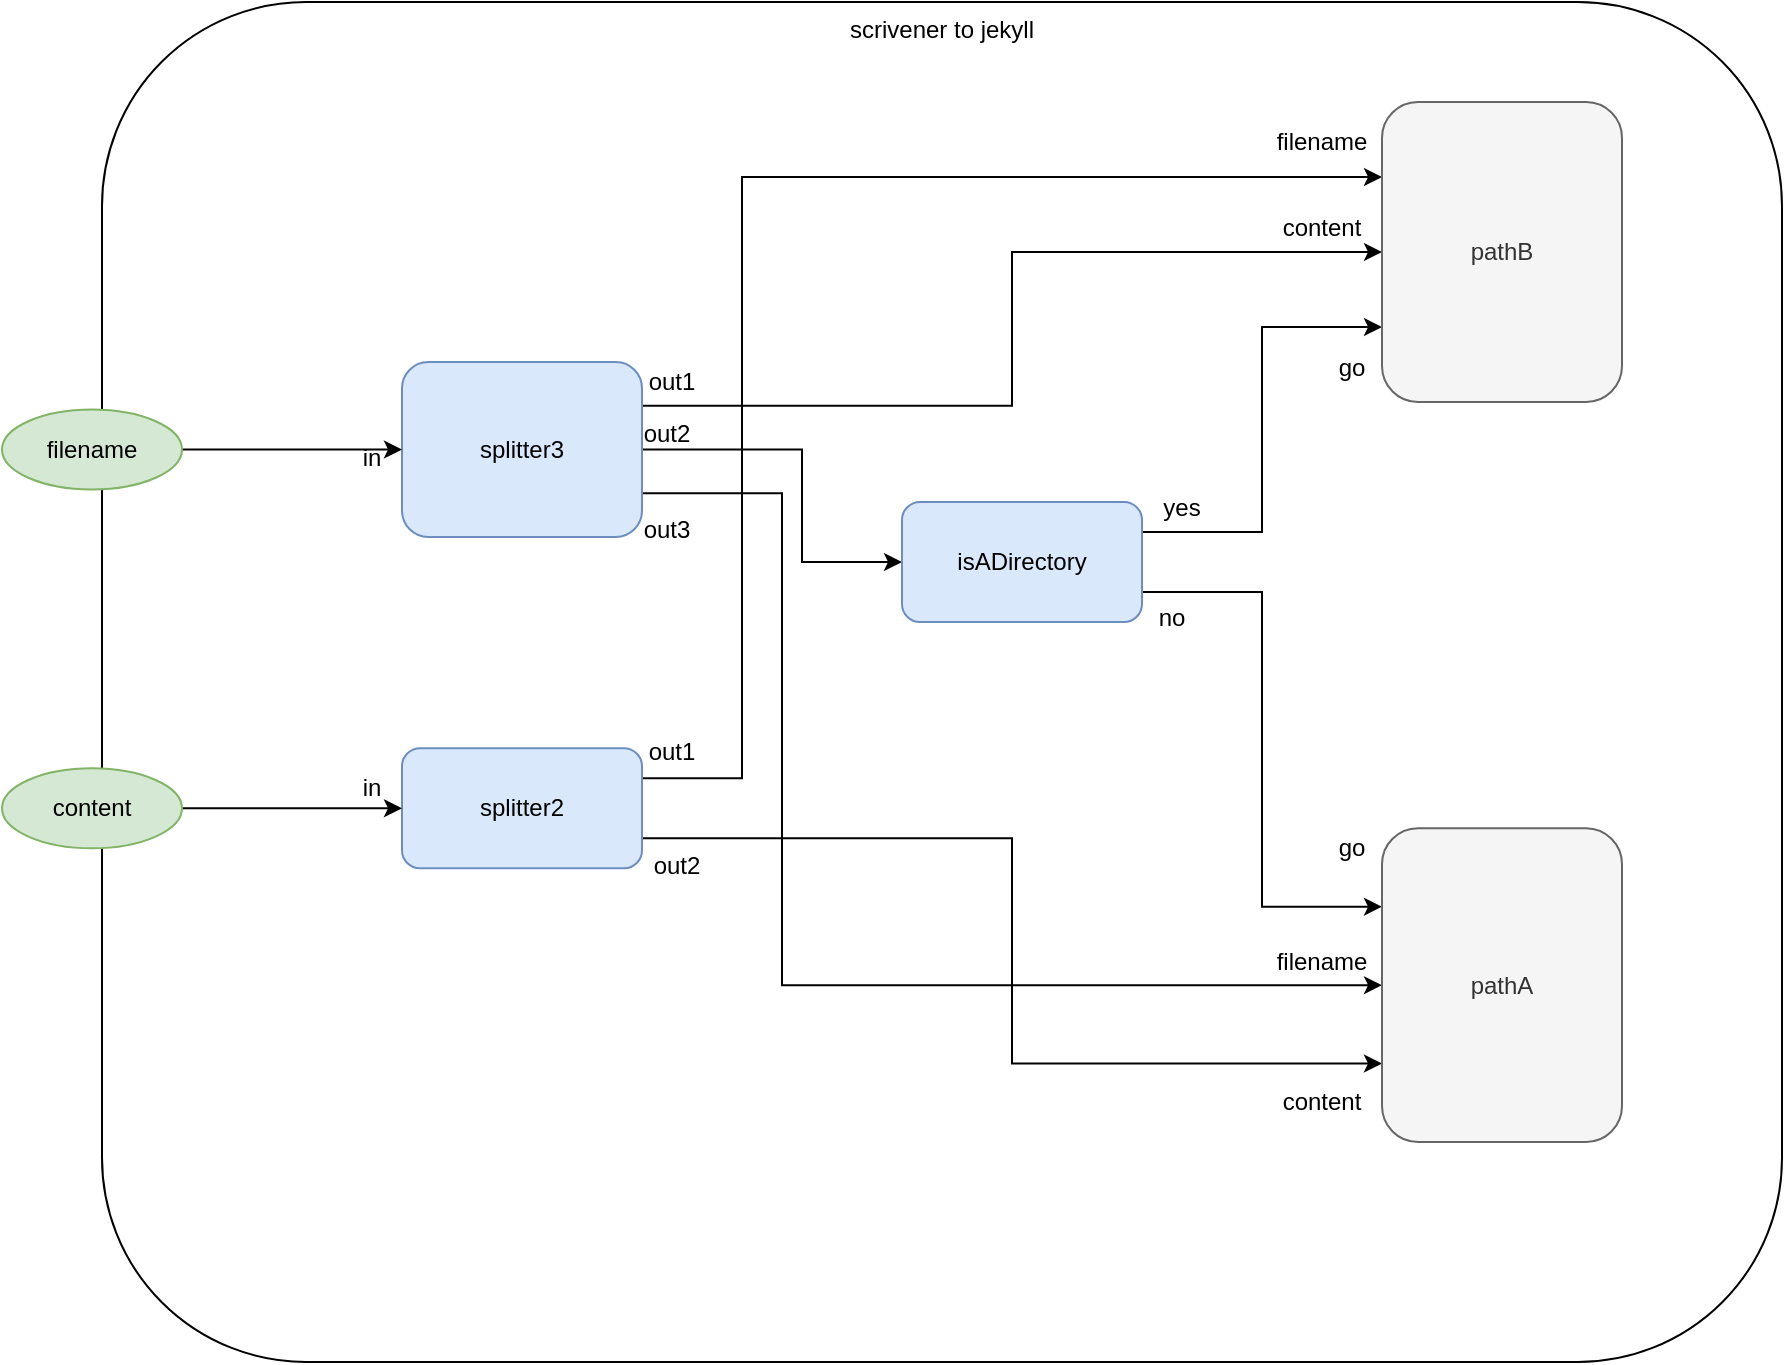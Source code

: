 <mxfile version="12.4.2" type="device" pages="5"><diagram id="xJLcp3aQCuHqQoyqZuXZ" name="Scrivener to Jekyll"><mxGraphModel dx="1106" dy="-95" grid="1" gridSize="10" guides="1" tooltips="1" connect="1" arrows="1" fold="1" page="1" pageScale="1" pageWidth="1100" pageHeight="850" math="0" shadow="0"><root><mxCell id="0"/><mxCell id="1" parent="0"/><mxCell id="zHMIT2rHChkfZvV505De-282" value="scrivener to jekyll" style="rounded=1;whiteSpace=wrap;html=1;verticalAlign=top;" parent="1" vertex="1"><mxGeometry x="80" y="870" width="840" height="680" as="geometry"/></mxCell><mxCell id="zHMIT2rHChkfZvV505De-92" style="edgeStyle=orthogonalEdgeStyle;rounded=0;orthogonalLoop=1;jettySize=auto;html=1;exitX=1;exitY=0.25;exitDx=0;exitDy=0;entryX=0;entryY=0.25;entryDx=0;entryDy=0;" parent="1" source="zHMIT2rHChkfZvV505De-53" target="zHMIT2rHChkfZvV505De-57" edge="1"><mxGeometry relative="1" as="geometry"><Array as="points"><mxPoint x="400" y="1258"/><mxPoint x="400" y="958"/></Array></mxGeometry></mxCell><mxCell id="zHMIT2rHChkfZvV505De-93" style="edgeStyle=orthogonalEdgeStyle;rounded=0;orthogonalLoop=1;jettySize=auto;html=1;exitX=1;exitY=0.75;exitDx=0;exitDy=0;entryX=0;entryY=0.75;entryDx=0;entryDy=0;" parent="1" source="zHMIT2rHChkfZvV505De-53" target="zHMIT2rHChkfZvV505De-70" edge="1"><mxGeometry relative="1" as="geometry"/></mxCell><mxCell id="zHMIT2rHChkfZvV505De-53" value="splitter2" style="rounded=1;whiteSpace=wrap;html=1;fillColor=#dae8fc;strokeColor=#6c8ebf;" parent="1" vertex="1"><mxGeometry x="230" y="1243.14" width="120" height="60" as="geometry"/></mxCell><mxCell id="zHMIT2rHChkfZvV505De-76" style="edgeStyle=orthogonalEdgeStyle;rounded=0;orthogonalLoop=1;jettySize=auto;html=1;exitX=1;exitY=0.25;exitDx=0;exitDy=0;entryX=0;entryY=0.5;entryDx=0;entryDy=0;" parent="1" source="zHMIT2rHChkfZvV505De-54" target="zHMIT2rHChkfZvV505De-57" edge="1"><mxGeometry relative="1" as="geometry"/></mxCell><mxCell id="zHMIT2rHChkfZvV505De-87" style="edgeStyle=orthogonalEdgeStyle;rounded=0;orthogonalLoop=1;jettySize=auto;html=1;exitX=1;exitY=0.5;exitDx=0;exitDy=0;entryX=0;entryY=0.5;entryDx=0;entryDy=0;" parent="1" source="zHMIT2rHChkfZvV505De-54" target="zHMIT2rHChkfZvV505De-55" edge="1"><mxGeometry relative="1" as="geometry"><Array as="points"><mxPoint x="430" y="1094"/><mxPoint x="430" y="1150"/></Array></mxGeometry></mxCell><mxCell id="zHMIT2rHChkfZvV505De-94" style="edgeStyle=orthogonalEdgeStyle;rounded=0;orthogonalLoop=1;jettySize=auto;html=1;exitX=1;exitY=0.75;exitDx=0;exitDy=0;entryX=0;entryY=0.5;entryDx=0;entryDy=0;" parent="1" source="zHMIT2rHChkfZvV505De-54" target="zHMIT2rHChkfZvV505De-70" edge="1"><mxGeometry relative="1" as="geometry"><Array as="points"><mxPoint x="420" y="1116"/><mxPoint x="420" y="1362"/></Array></mxGeometry></mxCell><mxCell id="zHMIT2rHChkfZvV505De-54" value="splitter3" style="rounded=1;whiteSpace=wrap;html=1;fillColor=#dae8fc;strokeColor=#6c8ebf;" parent="1" vertex="1"><mxGeometry x="230" y="1050" width="120" height="87.5" as="geometry"/></mxCell><mxCell id="zHMIT2rHChkfZvV505De-62" style="edgeStyle=orthogonalEdgeStyle;rounded=0;orthogonalLoop=1;jettySize=auto;html=1;exitX=1;exitY=0.25;exitDx=0;exitDy=0;entryX=0;entryY=0.75;entryDx=0;entryDy=0;" parent="1" source="zHMIT2rHChkfZvV505De-55" target="zHMIT2rHChkfZvV505De-57" edge="1"><mxGeometry relative="1" as="geometry"/></mxCell><mxCell id="zHMIT2rHChkfZvV505De-71" style="edgeStyle=orthogonalEdgeStyle;rounded=0;orthogonalLoop=1;jettySize=auto;html=1;exitX=1;exitY=0.75;exitDx=0;exitDy=0;entryX=0;entryY=0.25;entryDx=0;entryDy=0;" parent="1" source="zHMIT2rHChkfZvV505De-55" target="zHMIT2rHChkfZvV505De-70" edge="1"><mxGeometry relative="1" as="geometry"/></mxCell><mxCell id="zHMIT2rHChkfZvV505De-55" value="isADirectory" style="rounded=1;whiteSpace=wrap;html=1;fillColor=#dae8fc;strokeColor=#6c8ebf;" parent="1" vertex="1"><mxGeometry x="480" y="1120" width="120" height="60" as="geometry"/></mxCell><mxCell id="zHMIT2rHChkfZvV505De-57" value="pathB" style="rounded=1;whiteSpace=wrap;html=1;fillColor=#f5f5f5;strokeColor=#666666;fontColor=#333333;" parent="1" vertex="1"><mxGeometry x="720" y="920" width="120" height="150" as="geometry"/></mxCell><mxCell id="zHMIT2rHChkfZvV505De-73" style="edgeStyle=orthogonalEdgeStyle;rounded=0;orthogonalLoop=1;jettySize=auto;html=1;entryX=0;entryY=0.5;entryDx=0;entryDy=0;" parent="1" source="zHMIT2rHChkfZvV505De-58" target="zHMIT2rHChkfZvV505De-53" edge="1"><mxGeometry relative="1" as="geometry"/></mxCell><mxCell id="zHMIT2rHChkfZvV505De-58" value="content" style="ellipse;whiteSpace=wrap;html=1;fillColor=#d5e8d4;strokeColor=#82b366;" parent="1" vertex="1"><mxGeometry x="30" y="1253.14" width="90" height="40" as="geometry"/></mxCell><mxCell id="zHMIT2rHChkfZvV505De-72" style="edgeStyle=orthogonalEdgeStyle;rounded=0;orthogonalLoop=1;jettySize=auto;html=1;exitX=1;exitY=0.5;exitDx=0;exitDy=0;entryX=0;entryY=0.5;entryDx=0;entryDy=0;" parent="1" source="zHMIT2rHChkfZvV505De-59" target="zHMIT2rHChkfZvV505De-54" edge="1"><mxGeometry relative="1" as="geometry"/></mxCell><mxCell id="zHMIT2rHChkfZvV505De-59" value="filename" style="ellipse;whiteSpace=wrap;html=1;fillColor=#d5e8d4;strokeColor=#82b366;" parent="1" vertex="1"><mxGeometry x="30" y="1073.75" width="90" height="40" as="geometry"/></mxCell><mxCell id="zHMIT2rHChkfZvV505De-64" value="yes" style="text;html=1;strokeColor=none;fillColor=none;align=center;verticalAlign=middle;whiteSpace=wrap;rounded=0;" parent="1" vertex="1"><mxGeometry x="600" y="1112.5" width="40" height="20" as="geometry"/></mxCell><mxCell id="zHMIT2rHChkfZvV505De-65" value="no" style="text;html=1;strokeColor=none;fillColor=none;align=center;verticalAlign=middle;whiteSpace=wrap;rounded=0;" parent="1" vertex="1"><mxGeometry x="600" y="1167.5" width="30" height="20" as="geometry"/></mxCell><mxCell id="zHMIT2rHChkfZvV505De-66" value="go" style="text;html=1;strokeColor=none;fillColor=none;align=center;verticalAlign=middle;whiteSpace=wrap;rounded=0;" parent="1" vertex="1"><mxGeometry x="690" y="1042.5" width="30" height="20" as="geometry"/></mxCell><mxCell id="zHMIT2rHChkfZvV505De-69" value="go" style="text;html=1;strokeColor=none;fillColor=none;align=center;verticalAlign=middle;whiteSpace=wrap;rounded=0;" parent="1" vertex="1"><mxGeometry x="690" y="1283.14" width="30" height="20" as="geometry"/></mxCell><mxCell id="zHMIT2rHChkfZvV505De-70" value="pathA" style="rounded=1;whiteSpace=wrap;html=1;fillColor=#f5f5f5;strokeColor=#666666;fontColor=#333333;" parent="1" vertex="1"><mxGeometry x="720" y="1283.14" width="120" height="156.86" as="geometry"/></mxCell><mxCell id="zHMIT2rHChkfZvV505De-74" value="in" style="text;html=1;strokeColor=none;fillColor=none;align=center;verticalAlign=middle;whiteSpace=wrap;rounded=0;" parent="1" vertex="1"><mxGeometry x="200" y="1087.5" width="30" height="20" as="geometry"/></mxCell><mxCell id="zHMIT2rHChkfZvV505De-75" value="in" style="text;html=1;strokeColor=none;fillColor=none;align=center;verticalAlign=middle;whiteSpace=wrap;rounded=0;" parent="1" vertex="1"><mxGeometry x="200" y="1253.14" width="30" height="20" as="geometry"/></mxCell><mxCell id="zHMIT2rHChkfZvV505De-79" value="out1" style="text;html=1;strokeColor=none;fillColor=none;align=center;verticalAlign=middle;whiteSpace=wrap;rounded=0;" parent="1" vertex="1"><mxGeometry x="350" y="1050" width="30" height="20" as="geometry"/></mxCell><mxCell id="zHMIT2rHChkfZvV505De-81" value="out2" style="text;html=1;strokeColor=none;fillColor=none;align=center;verticalAlign=middle;whiteSpace=wrap;rounded=0;" parent="1" vertex="1"><mxGeometry x="350" y="1077.5" width="25" height="17.5" as="geometry"/></mxCell><mxCell id="zHMIT2rHChkfZvV505De-82" value="out3" style="text;html=1;strokeColor=none;fillColor=none;align=center;verticalAlign=middle;whiteSpace=wrap;rounded=0;" parent="1" vertex="1"><mxGeometry x="350" y="1125" width="25" height="17.5" as="geometry"/></mxCell><mxCell id="zHMIT2rHChkfZvV505De-83" value="out1" style="text;html=1;strokeColor=none;fillColor=none;align=center;verticalAlign=middle;whiteSpace=wrap;rounded=0;" parent="1" vertex="1"><mxGeometry x="350" y="1235" width="30" height="20" as="geometry"/></mxCell><mxCell id="zHMIT2rHChkfZvV505De-84" value="out2" style="text;html=1;strokeColor=none;fillColor=none;align=center;verticalAlign=middle;whiteSpace=wrap;rounded=0;" parent="1" vertex="1"><mxGeometry x="355" y="1293.14" width="25" height="17.5" as="geometry"/></mxCell><mxCell id="zHMIT2rHChkfZvV505De-95" value="filename" style="text;html=1;strokeColor=none;fillColor=none;align=center;verticalAlign=middle;whiteSpace=wrap;rounded=0;" parent="1" vertex="1"><mxGeometry x="660" y="930" width="60" height="20" as="geometry"/></mxCell><mxCell id="zHMIT2rHChkfZvV505De-96" value="content" style="text;html=1;strokeColor=none;fillColor=none;align=center;verticalAlign=middle;whiteSpace=wrap;rounded=0;" parent="1" vertex="1"><mxGeometry x="665" y="972.5" width="50" height="20" as="geometry"/></mxCell><mxCell id="zHMIT2rHChkfZvV505De-97" value="filename" style="text;html=1;strokeColor=none;fillColor=none;align=center;verticalAlign=middle;whiteSpace=wrap;rounded=0;" parent="1" vertex="1"><mxGeometry x="660" y="1340" width="60" height="20" as="geometry"/></mxCell><mxCell id="zHMIT2rHChkfZvV505De-98" value="content" style="text;html=1;strokeColor=none;fillColor=none;align=center;verticalAlign=middle;whiteSpace=wrap;rounded=0;" parent="1" vertex="1"><mxGeometry x="665" y="1410" width="50" height="20" as="geometry"/></mxCell></root></mxGraphModel></diagram><diagram id="uLQfxGHdG9jYtrhOtcDw" name="pathA"><mxGraphModel dx="6" dy="-116" grid="1" gridSize="10" guides="1" tooltips="1" connect="1" arrows="1" fold="1" page="1" pageScale="1" pageWidth="1100" pageHeight="850" math="0" shadow="0"><root><mxCell id="SyeEzt_1uWY-Vf02jNNR-0"/><mxCell id="SyeEzt_1uWY-Vf02jNNR-1" parent="SyeEzt_1uWY-Vf02jNNR-0"/><mxCell id="SyeEzt_1uWY-Vf02jNNR-2" value="pathA" style="rounded=1;whiteSpace=wrap;html=1;verticalAlign=top;" vertex="1" parent="SyeEzt_1uWY-Vf02jNNR-1"><mxGeometry x="1140" y="933.86" width="620" height="646.14" as="geometry"/></mxCell><mxCell id="SyeEzt_1uWY-Vf02jNNR-3" style="edgeStyle=orthogonalEdgeStyle;rounded=0;orthogonalLoop=1;jettySize=auto;html=1;exitX=1;exitY=0.25;exitDx=0;exitDy=0;entryX=0;entryY=0.25;entryDx=0;entryDy=0;" edge="1" parent="SyeEzt_1uWY-Vf02jNNR-1" source="SyeEzt_1uWY-Vf02jNNR-5" target="SyeEzt_1uWY-Vf02jNNR-18"><mxGeometry relative="1" as="geometry"><Array as="points"><mxPoint x="1490" y="1056"/><mxPoint x="1490" y="1080"/></Array></mxGeometry></mxCell><mxCell id="SyeEzt_1uWY-Vf02jNNR-4" style="edgeStyle=orthogonalEdgeStyle;rounded=0;orthogonalLoop=1;jettySize=auto;html=1;exitX=1;exitY=0.75;exitDx=0;exitDy=0;entryX=0;entryY=0.25;entryDx=0;entryDy=0;" edge="1" parent="SyeEzt_1uWY-Vf02jNNR-1" source="SyeEzt_1uWY-Vf02jNNR-5" target="SyeEzt_1uWY-Vf02jNNR-19"><mxGeometry relative="1" as="geometry"><Array as="points"><mxPoint x="1490" y="1086"/><mxPoint x="1490" y="1400"/></Array></mxGeometry></mxCell><mxCell id="SyeEzt_1uWY-Vf02jNNR-5" value="splitter2" style="rounded=1;whiteSpace=wrap;html=1;fillColor=#dae8fc;strokeColor=#6c8ebf;" vertex="1" parent="SyeEzt_1uWY-Vf02jNNR-1"><mxGeometry x="1280" y="1040.64" width="120" height="60" as="geometry"/></mxCell><mxCell id="SyeEzt_1uWY-Vf02jNNR-6" value="in" style="text;html=1;strokeColor=none;fillColor=none;align=center;verticalAlign=middle;whiteSpace=wrap;rounded=0;" vertex="1" parent="SyeEzt_1uWY-Vf02jNNR-1"><mxGeometry x="1250" y="1050.64" width="30" height="20" as="geometry"/></mxCell><mxCell id="SyeEzt_1uWY-Vf02jNNR-7" value="out1" style="text;html=1;strokeColor=none;fillColor=none;align=center;verticalAlign=middle;whiteSpace=wrap;rounded=0;" vertex="1" parent="SyeEzt_1uWY-Vf02jNNR-1"><mxGeometry x="1400" y="1032.5" width="30" height="20" as="geometry"/></mxCell><mxCell id="SyeEzt_1uWY-Vf02jNNR-8" value="out2" style="text;html=1;strokeColor=none;fillColor=none;align=center;verticalAlign=middle;whiteSpace=wrap;rounded=0;" vertex="1" parent="SyeEzt_1uWY-Vf02jNNR-1"><mxGeometry x="1405" y="1090.64" width="25" height="17.5" as="geometry"/></mxCell><mxCell id="SyeEzt_1uWY-Vf02jNNR-9" style="edgeStyle=orthogonalEdgeStyle;rounded=0;orthogonalLoop=1;jettySize=auto;html=1;exitX=1;exitY=0.25;exitDx=0;exitDy=0;entryX=0;entryY=0.75;entryDx=0;entryDy=0;" edge="1" parent="SyeEzt_1uWY-Vf02jNNR-1" source="SyeEzt_1uWY-Vf02jNNR-11" target="SyeEzt_1uWY-Vf02jNNR-18"><mxGeometry relative="1" as="geometry"><Array as="points"><mxPoint x="1510" y="1211"/><mxPoint x="1510" y="1160"/></Array></mxGeometry></mxCell><mxCell id="SyeEzt_1uWY-Vf02jNNR-10" style="edgeStyle=orthogonalEdgeStyle;rounded=0;orthogonalLoop=1;jettySize=auto;html=1;exitX=1;exitY=0.75;exitDx=0;exitDy=0;entryX=0;entryY=0.715;entryDx=0;entryDy=0;entryPerimeter=0;" edge="1" parent="SyeEzt_1uWY-Vf02jNNR-1" source="SyeEzt_1uWY-Vf02jNNR-11" target="SyeEzt_1uWY-Vf02jNNR-19"><mxGeometry relative="1" as="geometry"><Array as="points"><mxPoint x="1470" y="1241"/><mxPoint x="1470" y="1474"/></Array></mxGeometry></mxCell><mxCell id="SyeEzt_1uWY-Vf02jNNR-11" value="splitter2" style="rounded=1;whiteSpace=wrap;html=1;fillColor=#dae8fc;strokeColor=#6c8ebf;" vertex="1" parent="SyeEzt_1uWY-Vf02jNNR-1"><mxGeometry x="1280" y="1195.64" width="120" height="60" as="geometry"/></mxCell><mxCell id="SyeEzt_1uWY-Vf02jNNR-12" value="in" style="text;html=1;strokeColor=none;fillColor=none;align=center;verticalAlign=middle;whiteSpace=wrap;rounded=0;" vertex="1" parent="SyeEzt_1uWY-Vf02jNNR-1"><mxGeometry x="1250" y="1205.64" width="30" height="20" as="geometry"/></mxCell><mxCell id="SyeEzt_1uWY-Vf02jNNR-13" value="out1" style="text;html=1;strokeColor=none;fillColor=none;align=center;verticalAlign=middle;whiteSpace=wrap;rounded=0;" vertex="1" parent="SyeEzt_1uWY-Vf02jNNR-1"><mxGeometry x="1400" y="1187.5" width="30" height="20" as="geometry"/></mxCell><mxCell id="SyeEzt_1uWY-Vf02jNNR-14" value="out2" style="text;html=1;strokeColor=none;fillColor=none;align=center;verticalAlign=middle;whiteSpace=wrap;rounded=0;" vertex="1" parent="SyeEzt_1uWY-Vf02jNNR-1"><mxGeometry x="1405" y="1245.64" width="25" height="17.5" as="geometry"/></mxCell><mxCell id="SyeEzt_1uWY-Vf02jNNR-15" value="NC" style="rounded=1;whiteSpace=wrap;html=1;fillColor=#dae8fc;strokeColor=#6c8ebf;" vertex="1" parent="SyeEzt_1uWY-Vf02jNNR-1"><mxGeometry x="1280" y="1398.14" width="120" height="60" as="geometry"/></mxCell><mxCell id="SyeEzt_1uWY-Vf02jNNR-16" value="in" style="text;html=1;strokeColor=none;fillColor=none;align=center;verticalAlign=middle;whiteSpace=wrap;rounded=0;" vertex="1" parent="SyeEzt_1uWY-Vf02jNNR-1"><mxGeometry x="1250" y="1408.14" width="30" height="20" as="geometry"/></mxCell><mxCell id="SyeEzt_1uWY-Vf02jNNR-17" style="edgeStyle=orthogonalEdgeStyle;rounded=0;orthogonalLoop=1;jettySize=auto;html=1;exitX=0.5;exitY=1;exitDx=0;exitDy=0;" edge="1" parent="SyeEzt_1uWY-Vf02jNNR-1" source="SyeEzt_1uWY-Vf02jNNR-18" target="SyeEzt_1uWY-Vf02jNNR-19"><mxGeometry relative="1" as="geometry"/></mxCell><mxCell id="SyeEzt_1uWY-Vf02jNNR-18" value="create file prefix" style="rounded=1;whiteSpace=wrap;html=1;fillColor=#dae8fc;strokeColor=#6c8ebf;" vertex="1" parent="SyeEzt_1uWY-Vf02jNNR-1"><mxGeometry x="1560" y="1040.64" width="120" height="159.36" as="geometry"/></mxCell><mxCell id="SyeEzt_1uWY-Vf02jNNR-19" value="move to _posts" style="rounded=1;whiteSpace=wrap;html=1;fillColor=#dae8fc;strokeColor=#6c8ebf;" vertex="1" parent="SyeEzt_1uWY-Vf02jNNR-1"><mxGeometry x="1560" y="1360" width="120" height="159.36" as="geometry"/></mxCell><mxCell id="SyeEzt_1uWY-Vf02jNNR-20" style="edgeStyle=orthogonalEdgeStyle;rounded=0;orthogonalLoop=1;jettySize=auto;html=1;exitX=1;exitY=0.5;exitDx=0;exitDy=0;" edge="1" parent="SyeEzt_1uWY-Vf02jNNR-1" source="SyeEzt_1uWY-Vf02jNNR-21" target="SyeEzt_1uWY-Vf02jNNR-15"><mxGeometry relative="1" as="geometry"/></mxCell><mxCell id="SyeEzt_1uWY-Vf02jNNR-21" value="content" style="ellipse;whiteSpace=wrap;html=1;fillColor=#d5e8d4;strokeColor=#82b366;" vertex="1" parent="SyeEzt_1uWY-Vf02jNNR-1"><mxGeometry x="1110" y="1408.14" width="90" height="40" as="geometry"/></mxCell><mxCell id="SyeEzt_1uWY-Vf02jNNR-22" style="edgeStyle=orthogonalEdgeStyle;rounded=0;orthogonalLoop=1;jettySize=auto;html=1;" edge="1" parent="SyeEzt_1uWY-Vf02jNNR-1" source="SyeEzt_1uWY-Vf02jNNR-23" target="SyeEzt_1uWY-Vf02jNNR-5"><mxGeometry relative="1" as="geometry"/></mxCell><mxCell id="SyeEzt_1uWY-Vf02jNNR-23" value="filename" style="ellipse;whiteSpace=wrap;html=1;fillColor=#d5e8d4;strokeColor=#82b366;" vertex="1" parent="SyeEzt_1uWY-Vf02jNNR-1"><mxGeometry x="1110" y="1050.64" width="90" height="40" as="geometry"/></mxCell><mxCell id="SyeEzt_1uWY-Vf02jNNR-24" style="edgeStyle=orthogonalEdgeStyle;rounded=0;orthogonalLoop=1;jettySize=auto;html=1;" edge="1" parent="SyeEzt_1uWY-Vf02jNNR-1" source="SyeEzt_1uWY-Vf02jNNR-25" target="SyeEzt_1uWY-Vf02jNNR-11"><mxGeometry relative="1" as="geometry"/></mxCell><mxCell id="SyeEzt_1uWY-Vf02jNNR-25" value="go" style="ellipse;whiteSpace=wrap;html=1;fillColor=#d5e8d4;strokeColor=#82b366;" vertex="1" parent="SyeEzt_1uWY-Vf02jNNR-1"><mxGeometry x="1110" y="1205.64" width="90" height="40" as="geometry"/></mxCell><mxCell id="SyeEzt_1uWY-Vf02jNNR-26" value="filename" style="text;html=1;strokeColor=none;fillColor=none;align=center;verticalAlign=middle;whiteSpace=wrap;rounded=0;" vertex="1" parent="SyeEzt_1uWY-Vf02jNNR-1"><mxGeometry x="1500" y="1053.75" width="60" height="20" as="geometry"/></mxCell><mxCell id="SyeEzt_1uWY-Vf02jNNR-27" value="filename" style="text;html=1;strokeColor=none;fillColor=none;align=center;verticalAlign=middle;whiteSpace=wrap;rounded=0;" vertex="1" parent="SyeEzt_1uWY-Vf02jNNR-1"><mxGeometry x="1490" y="1370" width="60" height="20" as="geometry"/></mxCell><mxCell id="SyeEzt_1uWY-Vf02jNNR-28" value="go" style="text;html=1;strokeColor=none;fillColor=none;align=center;verticalAlign=middle;whiteSpace=wrap;rounded=0;" vertex="1" parent="SyeEzt_1uWY-Vf02jNNR-1"><mxGeometry x="1530" y="1136" width="30" height="20" as="geometry"/></mxCell><mxCell id="SyeEzt_1uWY-Vf02jNNR-29" value="go" style="text;html=1;strokeColor=none;fillColor=none;align=center;verticalAlign=middle;whiteSpace=wrap;rounded=0;" vertex="1" parent="SyeEzt_1uWY-Vf02jNNR-1"><mxGeometry x="1530" y="1480" width="30" height="20" as="geometry"/></mxCell><mxCell id="SyeEzt_1uWY-Vf02jNNR-30" value="prefix" style="text;html=1;strokeColor=none;fillColor=none;align=center;verticalAlign=middle;whiteSpace=wrap;rounded=0;" vertex="1" parent="SyeEzt_1uWY-Vf02jNNR-1"><mxGeometry x="1620" y="1200" width="50" height="20" as="geometry"/></mxCell><mxCell id="SyeEzt_1uWY-Vf02jNNR-31" value="prefix" style="text;html=1;strokeColor=none;fillColor=none;align=center;verticalAlign=middle;whiteSpace=wrap;rounded=0;" vertex="1" parent="SyeEzt_1uWY-Vf02jNNR-1"><mxGeometry x="1625" y="1340" width="50" height="20" as="geometry"/></mxCell></root></mxGraphModel></diagram><diagram id="4gfdJu6yfOhZip1YqeVe" name="pathB"><mxGraphModel dx="6" dy="-966" grid="1" gridSize="10" guides="1" tooltips="1" connect="1" arrows="1" fold="1" page="1" pageScale="1" pageWidth="1100" pageHeight="850" math="0" shadow="0"><root><mxCell id="MfJMjVCQZB1DW8gWgbhQ-0"/><mxCell id="MfJMjVCQZB1DW8gWgbhQ-1" parent="MfJMjVCQZB1DW8gWgbhQ-0"/><mxCell id="MfJMjVCQZB1DW8gWgbhQ-2" value="pathB" style="rounded=1;whiteSpace=wrap;html=1;verticalAlign=top;" vertex="1" parent="MfJMjVCQZB1DW8gWgbhQ-1"><mxGeometry x="1210" y="1720" width="620" height="646.14" as="geometry"/></mxCell><mxCell id="MfJMjVCQZB1DW8gWgbhQ-3" style="edgeStyle=orthogonalEdgeStyle;rounded=0;orthogonalLoop=1;jettySize=auto;html=1;exitX=1;exitY=0.25;exitDx=0;exitDy=0;entryX=0;entryY=0.25;entryDx=0;entryDy=0;" edge="1" parent="MfJMjVCQZB1DW8gWgbhQ-1" source="MfJMjVCQZB1DW8gWgbhQ-5" target="MfJMjVCQZB1DW8gWgbhQ-18"><mxGeometry relative="1" as="geometry"><Array as="points"><mxPoint x="1550" y="1823.5"/><mxPoint x="1550" y="1847.5"/></Array></mxGeometry></mxCell><mxCell id="MfJMjVCQZB1DW8gWgbhQ-4" style="edgeStyle=orthogonalEdgeStyle;rounded=0;orthogonalLoop=1;jettySize=auto;html=1;exitX=1;exitY=0.75;exitDx=0;exitDy=0;entryX=0;entryY=0.25;entryDx=0;entryDy=0;" edge="1" parent="MfJMjVCQZB1DW8gWgbhQ-1" source="MfJMjVCQZB1DW8gWgbhQ-5" target="MfJMjVCQZB1DW8gWgbhQ-19"><mxGeometry relative="1" as="geometry"><Array as="points"><mxPoint x="1550" y="1853.5"/><mxPoint x="1550" y="2167.5"/></Array></mxGeometry></mxCell><mxCell id="MfJMjVCQZB1DW8gWgbhQ-5" value="splitter2" style="rounded=1;whiteSpace=wrap;html=1;fillColor=#dae8fc;strokeColor=#6c8ebf;" vertex="1" parent="MfJMjVCQZB1DW8gWgbhQ-1"><mxGeometry x="1340" y="1808.14" width="120" height="60" as="geometry"/></mxCell><mxCell id="MfJMjVCQZB1DW8gWgbhQ-6" value="in" style="text;html=1;strokeColor=none;fillColor=none;align=center;verticalAlign=middle;whiteSpace=wrap;rounded=0;" vertex="1" parent="MfJMjVCQZB1DW8gWgbhQ-1"><mxGeometry x="1310" y="1818.14" width="30" height="20" as="geometry"/></mxCell><mxCell id="MfJMjVCQZB1DW8gWgbhQ-7" value="out1" style="text;html=1;strokeColor=none;fillColor=none;align=center;verticalAlign=middle;whiteSpace=wrap;rounded=0;" vertex="1" parent="MfJMjVCQZB1DW8gWgbhQ-1"><mxGeometry x="1460" y="1800" width="30" height="20" as="geometry"/></mxCell><mxCell id="MfJMjVCQZB1DW8gWgbhQ-8" value="out2" style="text;html=1;strokeColor=none;fillColor=none;align=center;verticalAlign=middle;whiteSpace=wrap;rounded=0;" vertex="1" parent="MfJMjVCQZB1DW8gWgbhQ-1"><mxGeometry x="1465" y="1858.14" width="25" height="17.5" as="geometry"/></mxCell><mxCell id="MfJMjVCQZB1DW8gWgbhQ-9" style="edgeStyle=orthogonalEdgeStyle;rounded=0;orthogonalLoop=1;jettySize=auto;html=1;exitX=1;exitY=0.25;exitDx=0;exitDy=0;entryX=0;entryY=0.75;entryDx=0;entryDy=0;" edge="1" parent="MfJMjVCQZB1DW8gWgbhQ-1" source="MfJMjVCQZB1DW8gWgbhQ-11" target="MfJMjVCQZB1DW8gWgbhQ-18"><mxGeometry relative="1" as="geometry"><Array as="points"><mxPoint x="1570" y="1978.5"/><mxPoint x="1570" y="1927.5"/></Array></mxGeometry></mxCell><mxCell id="MfJMjVCQZB1DW8gWgbhQ-10" style="edgeStyle=orthogonalEdgeStyle;rounded=0;orthogonalLoop=1;jettySize=auto;html=1;exitX=1;exitY=0.75;exitDx=0;exitDy=0;entryX=0;entryY=0.715;entryDx=0;entryDy=0;entryPerimeter=0;" edge="1" parent="MfJMjVCQZB1DW8gWgbhQ-1" source="MfJMjVCQZB1DW8gWgbhQ-11" target="MfJMjVCQZB1DW8gWgbhQ-19"><mxGeometry relative="1" as="geometry"><Array as="points"><mxPoint x="1530" y="2008.5"/><mxPoint x="1530" y="2241.5"/></Array></mxGeometry></mxCell><mxCell id="MfJMjVCQZB1DW8gWgbhQ-11" value="splitter2" style="rounded=1;whiteSpace=wrap;html=1;fillColor=#dae8fc;strokeColor=#6c8ebf;" vertex="1" parent="MfJMjVCQZB1DW8gWgbhQ-1"><mxGeometry x="1340" y="1963.14" width="120" height="60" as="geometry"/></mxCell><mxCell id="MfJMjVCQZB1DW8gWgbhQ-12" value="in" style="text;html=1;strokeColor=none;fillColor=none;align=center;verticalAlign=middle;whiteSpace=wrap;rounded=0;" vertex="1" parent="MfJMjVCQZB1DW8gWgbhQ-1"><mxGeometry x="1310" y="1973.14" width="30" height="20" as="geometry"/></mxCell><mxCell id="MfJMjVCQZB1DW8gWgbhQ-13" value="out1" style="text;html=1;strokeColor=none;fillColor=none;align=center;verticalAlign=middle;whiteSpace=wrap;rounded=0;" vertex="1" parent="MfJMjVCQZB1DW8gWgbhQ-1"><mxGeometry x="1460" y="1955" width="30" height="20" as="geometry"/></mxCell><mxCell id="MfJMjVCQZB1DW8gWgbhQ-14" value="out2" style="text;html=1;strokeColor=none;fillColor=none;align=center;verticalAlign=middle;whiteSpace=wrap;rounded=0;" vertex="1" parent="MfJMjVCQZB1DW8gWgbhQ-1"><mxGeometry x="1465" y="2013.14" width="25" height="17.5" as="geometry"/></mxCell><mxCell id="MfJMjVCQZB1DW8gWgbhQ-15" value="NC" style="rounded=1;whiteSpace=wrap;html=1;fillColor=#dae8fc;strokeColor=#6c8ebf;" vertex="1" parent="MfJMjVCQZB1DW8gWgbhQ-1"><mxGeometry x="1340" y="2165.64" width="120" height="60" as="geometry"/></mxCell><mxCell id="MfJMjVCQZB1DW8gWgbhQ-16" value="in" style="text;html=1;strokeColor=none;fillColor=none;align=center;verticalAlign=middle;whiteSpace=wrap;rounded=0;" vertex="1" parent="MfJMjVCQZB1DW8gWgbhQ-1"><mxGeometry x="1310" y="2175.64" width="30" height="20" as="geometry"/></mxCell><mxCell id="MfJMjVCQZB1DW8gWgbhQ-17" style="edgeStyle=orthogonalEdgeStyle;rounded=0;orthogonalLoop=1;jettySize=auto;html=1;exitX=0.5;exitY=1;exitDx=0;exitDy=0;" edge="1" parent="MfJMjVCQZB1DW8gWgbhQ-1" source="MfJMjVCQZB1DW8gWgbhQ-18" target="MfJMjVCQZB1DW8gWgbhQ-19"><mxGeometry relative="1" as="geometry"/></mxCell><mxCell id="MfJMjVCQZB1DW8gWgbhQ-18" value="create prefix from subdir" style="rounded=1;whiteSpace=wrap;html=1;fillColor=#dae8fc;strokeColor=#6c8ebf;" vertex="1" parent="MfJMjVCQZB1DW8gWgbhQ-1"><mxGeometry x="1620" y="1808.14" width="160" height="159.36" as="geometry"/></mxCell><mxCell id="MfJMjVCQZB1DW8gWgbhQ-19" value="edit and move with images" style="rounded=1;whiteSpace=wrap;html=1;fillColor=#dae8fc;strokeColor=#6c8ebf;" vertex="1" parent="MfJMjVCQZB1DW8gWgbhQ-1"><mxGeometry x="1620" y="2127.5" width="160" height="159.36" as="geometry"/></mxCell><mxCell id="MfJMjVCQZB1DW8gWgbhQ-20" style="edgeStyle=orthogonalEdgeStyle;rounded=0;orthogonalLoop=1;jettySize=auto;html=1;exitX=1;exitY=0.5;exitDx=0;exitDy=0;" edge="1" parent="MfJMjVCQZB1DW8gWgbhQ-1" source="MfJMjVCQZB1DW8gWgbhQ-21" target="MfJMjVCQZB1DW8gWgbhQ-15"><mxGeometry relative="1" as="geometry"/></mxCell><mxCell id="MfJMjVCQZB1DW8gWgbhQ-21" value="content" style="ellipse;whiteSpace=wrap;html=1;fillColor=#d5e8d4;strokeColor=#82b366;" vertex="1" parent="MfJMjVCQZB1DW8gWgbhQ-1"><mxGeometry x="1170" y="2175.64" width="90" height="40" as="geometry"/></mxCell><mxCell id="MfJMjVCQZB1DW8gWgbhQ-22" style="edgeStyle=orthogonalEdgeStyle;rounded=0;orthogonalLoop=1;jettySize=auto;html=1;" edge="1" parent="MfJMjVCQZB1DW8gWgbhQ-1" source="MfJMjVCQZB1DW8gWgbhQ-23" target="MfJMjVCQZB1DW8gWgbhQ-5"><mxGeometry relative="1" as="geometry"/></mxCell><mxCell id="MfJMjVCQZB1DW8gWgbhQ-23" value="filename" style="ellipse;whiteSpace=wrap;html=1;fillColor=#d5e8d4;strokeColor=#82b366;" vertex="1" parent="MfJMjVCQZB1DW8gWgbhQ-1"><mxGeometry x="1170" y="1818.14" width="90" height="40" as="geometry"/></mxCell><mxCell id="MfJMjVCQZB1DW8gWgbhQ-24" style="edgeStyle=orthogonalEdgeStyle;rounded=0;orthogonalLoop=1;jettySize=auto;html=1;" edge="1" parent="MfJMjVCQZB1DW8gWgbhQ-1" source="MfJMjVCQZB1DW8gWgbhQ-25" target="MfJMjVCQZB1DW8gWgbhQ-11"><mxGeometry relative="1" as="geometry"/></mxCell><mxCell id="MfJMjVCQZB1DW8gWgbhQ-25" value="go" style="ellipse;whiteSpace=wrap;html=1;fillColor=#d5e8d4;strokeColor=#82b366;" vertex="1" parent="MfJMjVCQZB1DW8gWgbhQ-1"><mxGeometry x="1170" y="1973.14" width="90" height="40" as="geometry"/></mxCell><mxCell id="MfJMjVCQZB1DW8gWgbhQ-26" value="filename" style="text;html=1;strokeColor=none;fillColor=none;align=center;verticalAlign=middle;whiteSpace=wrap;rounded=0;" vertex="1" parent="MfJMjVCQZB1DW8gWgbhQ-1"><mxGeometry x="1560" y="1821.25" width="60" height="20" as="geometry"/></mxCell><mxCell id="MfJMjVCQZB1DW8gWgbhQ-27" value="filename" style="text;html=1;strokeColor=none;fillColor=none;align=center;verticalAlign=middle;whiteSpace=wrap;rounded=0;" vertex="1" parent="MfJMjVCQZB1DW8gWgbhQ-1"><mxGeometry x="1550" y="2137.5" width="60" height="20" as="geometry"/></mxCell><mxCell id="MfJMjVCQZB1DW8gWgbhQ-28" value="go" style="text;html=1;strokeColor=none;fillColor=none;align=center;verticalAlign=middle;whiteSpace=wrap;rounded=0;" vertex="1" parent="MfJMjVCQZB1DW8gWgbhQ-1"><mxGeometry x="1590" y="1903.5" width="30" height="20" as="geometry"/></mxCell><mxCell id="MfJMjVCQZB1DW8gWgbhQ-29" value="go" style="text;html=1;strokeColor=none;fillColor=none;align=center;verticalAlign=middle;whiteSpace=wrap;rounded=0;" vertex="1" parent="MfJMjVCQZB1DW8gWgbhQ-1"><mxGeometry x="1590" y="2247.5" width="30" height="20" as="geometry"/></mxCell><mxCell id="MfJMjVCQZB1DW8gWgbhQ-30" value="prefix" style="text;html=1;strokeColor=none;fillColor=none;align=center;verticalAlign=middle;whiteSpace=wrap;rounded=0;" vertex="1" parent="MfJMjVCQZB1DW8gWgbhQ-1"><mxGeometry x="1700" y="1968.5" width="50" height="20" as="geometry"/></mxCell><mxCell id="MfJMjVCQZB1DW8gWgbhQ-31" value="prefix" style="text;html=1;strokeColor=none;fillColor=none;align=center;verticalAlign=middle;whiteSpace=wrap;rounded=0;" vertex="1" parent="MfJMjVCQZB1DW8gWgbhQ-1"><mxGeometry x="1700" y="2103.01" width="50" height="20" as="geometry"/></mxCell></root></mxGraphModel></diagram><diagram id="8hc9nRE9AudDnuTzysXn" name="Page-5"><mxGraphModel dx="1106" dy="755" grid="1" gridSize="10" guides="1" tooltips="1" connect="1" arrows="1" fold="1" page="1" pageScale="1" pageWidth="1100" pageHeight="850" math="0" shadow="0"><root><mxCell id="2PukuF1RgHI6Kc1qoLN7-0"/><mxCell id="2PukuF1RgHI6Kc1qoLN7-1" parent="2PukuF1RgHI6Kc1qoLN7-0"/><mxCell id="2PukuF1RgHI6Kc1qoLN7-2" style="edgeStyle=orthogonalEdgeStyle;rounded=0;orthogonalLoop=1;jettySize=auto;html=1;exitX=1;exitY=0.5;exitDx=0;exitDy=0;entryX=0;entryY=0.25;entryDx=0;entryDy=0;" edge="1" parent="2PukuF1RgHI6Kc1qoLN7-1" source="2PukuF1RgHI6Kc1qoLN7-3" target="2PukuF1RgHI6Kc1qoLN7-7"><mxGeometry relative="1" as="geometry"/></mxCell><mxCell id="2PukuF1RgHI6Kc1qoLN7-3" value="bhello" style="rounded=0;" vertex="1" parent="2PukuF1RgHI6Kc1qoLN7-1"><mxGeometry x="200" y="85" width="120" height="60" as="geometry"/></mxCell><mxCell id="2PukuF1RgHI6Kc1qoLN7-4" style="edgeStyle=orthogonalEdgeStyle;rounded=0;orthogonalLoop=1;jettySize=auto;html=1;exitX=1;exitY=0.5;exitDx=0;exitDy=0;entryX=-0.008;entryY=0.69;entryDx=0;entryDy=0;entryPerimeter=0;" edge="1" parent="2PukuF1RgHI6Kc1qoLN7-1" source="2PukuF1RgHI6Kc1qoLN7-5" target="2PukuF1RgHI6Kc1qoLN7-7"><mxGeometry relative="1" as="geometry"/></mxCell><mxCell id="2PukuF1RgHI6Kc1qoLN7-5" value="cworld" style="rounded=0;" vertex="1" parent="2PukuF1RgHI6Kc1qoLN7-1"><mxGeometry x="200" y="190" width="120" height="60" as="geometry"/></mxCell><mxCell id="2PukuF1RgHI6Kc1qoLN7-6" style="edgeStyle=orthogonalEdgeStyle;rounded=0;orthogonalLoop=1;jettySize=auto;html=1;exitX=1;exitY=0.5;exitDx=0;exitDy=0;entryX=0;entryY=0.5;entryDx=0;entryDy=0;" edge="1" parent="2PukuF1RgHI6Kc1qoLN7-1" source="2PukuF1RgHI6Kc1qoLN7-7" target="2PukuF1RgHI6Kc1qoLN7-16"><mxGeometry relative="1" as="geometry"/></mxCell><mxCell id="2PukuF1RgHI6Kc1qoLN7-7" value="pstring-join" style="rounded=0;" vertex="1" parent="2PukuF1RgHI6Kc1qoLN7-1"><mxGeometry x="400" y="120" width="120" height="100" as="geometry"/></mxCell><mxCell id="2PukuF1RgHI6Kc1qoLN7-8" value="c" style="text;strokeColor=none;fillColor=none;align=center;verticalAlign=middle;rounded=0;" vertex="1" parent="2PukuF1RgHI6Kc1qoLN7-1"><mxGeometry x="520" y="145" width="20" height="20" as="geometry"/></mxCell><mxCell id="2PukuF1RgHI6Kc1qoLN7-9" value="s" style="text;strokeColor=none;fillColor=none;align=center;verticalAlign=middle;rounded=0;" vertex="1" parent="2PukuF1RgHI6Kc1qoLN7-1"><mxGeometry x="320" y="90" width="20" height="20" as="geometry"/></mxCell><mxCell id="2PukuF1RgHI6Kc1qoLN7-10" value="s" style="text;strokeColor=none;fillColor=none;align=center;verticalAlign=middle;rounded=0;" vertex="1" parent="2PukuF1RgHI6Kc1qoLN7-1"><mxGeometry x="320" y="220" width="20" height="20" as="geometry"/></mxCell><mxCell id="2PukuF1RgHI6Kc1qoLN7-11" value="a" style="text;strokeColor=none;fillColor=none;align=center;verticalAlign=middle;rounded=0;" vertex="1" parent="2PukuF1RgHI6Kc1qoLN7-1"><mxGeometry x="380" y="120" width="20" height="20" as="geometry"/></mxCell><mxCell id="2PukuF1RgHI6Kc1qoLN7-12" value="b" style="text;strokeColor=none;fillColor=none;align=center;verticalAlign=middle;rounded=0;" vertex="1" parent="2PukuF1RgHI6Kc1qoLN7-1"><mxGeometry x="380" y="190" width="20" height="20" as="geometry"/></mxCell><mxCell id="2PukuF1RgHI6Kc1qoLN7-13" style="edgeStyle=orthogonalEdgeStyle;rounded=0;orthogonalLoop=1;jettySize=auto;html=1;exitX=1;exitY=0.5;exitDx=0;exitDy=0;entryX=0;entryY=0.5;entryDx=0;entryDy=0;" edge="1" parent="2PukuF1RgHI6Kc1qoLN7-1" source="2PukuF1RgHI6Kc1qoLN7-15" target="2PukuF1RgHI6Kc1qoLN7-3"><mxGeometry relative="1" as="geometry"/></mxCell><mxCell id="2PukuF1RgHI6Kc1qoLN7-14" style="edgeStyle=orthogonalEdgeStyle;rounded=0;orthogonalLoop=1;jettySize=auto;html=1;exitX=1;exitY=0.5;exitDx=0;exitDy=0;entryX=0;entryY=0.5;entryDx=0;entryDy=0;" edge="1" parent="2PukuF1RgHI6Kc1qoLN7-1" source="2PukuF1RgHI6Kc1qoLN7-15" target="2PukuF1RgHI6Kc1qoLN7-5"><mxGeometry relative="1" as="geometry"/></mxCell><mxCell id="2PukuF1RgHI6Kc1qoLN7-15" value="start" style="ellipse;fillColor=#d5e8d4;strokeColor=#82b366;" vertex="1" parent="2PukuF1RgHI6Kc1qoLN7-1"><mxGeometry x="50" y="155" width="60" height="30" as="geometry"/></mxCell><mxCell id="2PukuF1RgHI6Kc1qoLN7-16" value="result" style="ellipse;fillColor=#fff2cc;strokeColor=#d6b656;" vertex="1" parent="2PukuF1RgHI6Kc1qoLN7-1"><mxGeometry x="600" y="155" width="60" height="30" as="geometry"/></mxCell><mxCell id="2PukuF1RgHI6Kc1qoLN7-17" value="start" style="text;strokeColor=none;fillColor=none;align=center;verticalAlign=middle;rounded=0;" vertex="1" parent="2PukuF1RgHI6Kc1qoLN7-1"><mxGeometry x="160" y="90" width="40" height="20" as="geometry"/></mxCell><mxCell id="2PukuF1RgHI6Kc1qoLN7-18" value="start" style="text;strokeColor=none;fillColor=none;align=center;verticalAlign=middle;rounded=0;" vertex="1" parent="2PukuF1RgHI6Kc1qoLN7-1"><mxGeometry x="160" y="230" width="40" height="20" as="geometry"/></mxCell></root></mxGraphModel></diagram><diagram id="FWCpBBzqalX1x-gB_nhw" name="Page-6"><mxGraphModel dx="2206" dy="755" grid="1" gridSize="10" guides="1" tooltips="1" connect="1" arrows="1" fold="1" page="1" pageScale="1" pageWidth="1100" pageHeight="850" math="0" shadow="0"><root><mxCell id="aqyYXFBqbodTCStrPvQ1-0"/><mxCell id="aqyYXFBqbodTCStrPvQ1-1" parent="aqyYXFBqbodTCStrPvQ1-0"/><mxCell id="aqyYXFBqbodTCStrPvQ1-3" style="edgeStyle=orthogonalEdgeStyle;rounded=0;orthogonalLoop=1;jettySize=auto;html=1;exitX=1;exitY=0.5;exitDx=0;exitDy=0;entryX=0;entryY=0.25;entryDx=0;entryDy=0;" edge="1" parent="aqyYXFBqbodTCStrPvQ1-1" source="aqyYXFBqbodTCStrPvQ1-4" target="aqyYXFBqbodTCStrPvQ1-8"><mxGeometry relative="1" as="geometry"/></mxCell><mxCell id="aqyYXFBqbodTCStrPvQ1-4" value="ahello" style="rounded=0;" vertex="1" parent="aqyYXFBqbodTCStrPvQ1-1"><mxGeometry x="200" y="85" width="120" height="60" as="geometry"/></mxCell><mxCell id="aqyYXFBqbodTCStrPvQ1-5" style="edgeStyle=orthogonalEdgeStyle;rounded=0;orthogonalLoop=1;jettySize=auto;html=1;exitX=1;exitY=0.5;exitDx=0;exitDy=0;entryX=-0.008;entryY=0.69;entryDx=0;entryDy=0;entryPerimeter=0;" edge="1" parent="aqyYXFBqbodTCStrPvQ1-1" source="aqyYXFBqbodTCStrPvQ1-6" target="aqyYXFBqbodTCStrPvQ1-8"><mxGeometry relative="1" as="geometry"/></mxCell><mxCell id="aqyYXFBqbodTCStrPvQ1-6" value="aworld" style="rounded=0;" vertex="1" parent="aqyYXFBqbodTCStrPvQ1-1"><mxGeometry x="200" y="190" width="120" height="60" as="geometry"/></mxCell><mxCell id="aqyYXFBqbodTCStrPvQ1-7" style="edgeStyle=orthogonalEdgeStyle;rounded=0;orthogonalLoop=1;jettySize=auto;html=1;exitX=1;exitY=0.5;exitDx=0;exitDy=0;entryX=0;entryY=0.5;entryDx=0;entryDy=0;" edge="1" parent="aqyYXFBqbodTCStrPvQ1-1" source="aqyYXFBqbodTCStrPvQ1-8" target="aqyYXFBqbodTCStrPvQ1-17"><mxGeometry relative="1" as="geometry"/></mxCell><mxCell id="aqyYXFBqbodTCStrPvQ1-8" value="astring-join" style="rounded=0;" vertex="1" parent="aqyYXFBqbodTCStrPvQ1-1"><mxGeometry x="400" y="120" width="120" height="100" as="geometry"/></mxCell><mxCell id="aqyYXFBqbodTCStrPvQ1-9" value="c" style="text;strokeColor=none;fillColor=none;align=center;verticalAlign=middle;rounded=0;" vertex="1" parent="aqyYXFBqbodTCStrPvQ1-1"><mxGeometry x="520" y="145" width="20" height="20" as="geometry"/></mxCell><mxCell id="aqyYXFBqbodTCStrPvQ1-10" value="s" style="text;strokeColor=none;fillColor=none;align=center;verticalAlign=middle;rounded=0;" vertex="1" parent="aqyYXFBqbodTCStrPvQ1-1"><mxGeometry x="320" y="90" width="20" height="20" as="geometry"/></mxCell><mxCell id="aqyYXFBqbodTCStrPvQ1-11" value="s" style="text;strokeColor=none;fillColor=none;align=center;verticalAlign=middle;rounded=0;" vertex="1" parent="aqyYXFBqbodTCStrPvQ1-1"><mxGeometry x="320" y="220" width="20" height="20" as="geometry"/></mxCell><mxCell id="aqyYXFBqbodTCStrPvQ1-12" value="a" style="text;strokeColor=none;fillColor=none;align=center;verticalAlign=middle;rounded=0;" vertex="1" parent="aqyYXFBqbodTCStrPvQ1-1"><mxGeometry x="380" y="120" width="20" height="20" as="geometry"/></mxCell><mxCell id="aqyYXFBqbodTCStrPvQ1-13" value="b" style="text;strokeColor=none;fillColor=none;align=center;verticalAlign=middle;rounded=0;" vertex="1" parent="aqyYXFBqbodTCStrPvQ1-1"><mxGeometry x="380" y="190" width="20" height="20" as="geometry"/></mxCell><mxCell id="aqyYXFBqbodTCStrPvQ1-14" style="edgeStyle=orthogonalEdgeStyle;rounded=0;orthogonalLoop=1;jettySize=auto;html=1;exitX=1;exitY=0.5;exitDx=0;exitDy=0;entryX=0;entryY=0.5;entryDx=0;entryDy=0;" edge="1" parent="aqyYXFBqbodTCStrPvQ1-1" source="aqyYXFBqbodTCStrPvQ1-16" target="aqyYXFBqbodTCStrPvQ1-4"><mxGeometry relative="1" as="geometry"/></mxCell><mxCell id="aqyYXFBqbodTCStrPvQ1-15" style="edgeStyle=orthogonalEdgeStyle;rounded=0;orthogonalLoop=1;jettySize=auto;html=1;exitX=1;exitY=0.5;exitDx=0;exitDy=0;entryX=0;entryY=0.5;entryDx=0;entryDy=0;" edge="1" parent="aqyYXFBqbodTCStrPvQ1-1" source="aqyYXFBqbodTCStrPvQ1-16" target="aqyYXFBqbodTCStrPvQ1-6"><mxGeometry relative="1" as="geometry"/></mxCell><mxCell id="aqyYXFBqbodTCStrPvQ1-16" value="start" style="ellipse;fillColor=#d5e8d4;strokeColor=#82b366;" vertex="1" parent="aqyYXFBqbodTCStrPvQ1-1"><mxGeometry x="50" y="155" width="60" height="30" as="geometry"/></mxCell><mxCell id="aqyYXFBqbodTCStrPvQ1-17" value="result" style="ellipse;fillColor=#fff2cc;strokeColor=#d6b656;" vertex="1" parent="aqyYXFBqbodTCStrPvQ1-1"><mxGeometry x="600" y="155" width="60" height="30" as="geometry"/></mxCell><mxCell id="aqyYXFBqbodTCStrPvQ1-18" value="[{&quot;dir&quot;:&quot;parts/&quot;,&quot;file&quot;:&quot;cl/ahello.lisp&quot;,&quot;kindName&quot;:&quot;ahello&quot;,&quot;ref&quot;:&quot;master&quot;,&quot;repo&quot;:&quot;https://github.com/bmfbp/bmfbp.git&quot;},{&quot;dir&quot;:&quot;parts/&quot;,&quot;file&quot;:&quot;cl/aworld.lisp&quot;,&quot;kindName&quot;:&quot;aworld&quot;,&quot;ref&quot;:&quot;master&quot;,&quot;repo&quot;:&quot;https://github.com/bmfbp/bmfbp.git&quot;},{&quot;dir&quot;:&quot;parts/&quot;,&quot;file&quot;:&quot;cl/astring-join.lisp&quot;,&quot;kindName&quot;:&quot;astring-join&quot;,&quot;ref&quot;:&quot;master&quot;,&quot;repo&quot;:&quot;https://github.com/bmfbp/bmfbp.git&quot;}]" style="rounded=1;" vertex="1" parent="aqyYXFBqbodTCStrPvQ1-1"><mxGeometry x="50" y="290" width="900" height="70" as="geometry"/></mxCell><mxCell id="aqyYXFBqbodTCStrPvQ1-19" value="start" style="text;strokeColor=none;fillColor=none;align=center;verticalAlign=middle;rounded=0;" vertex="1" parent="aqyYXFBqbodTCStrPvQ1-1"><mxGeometry x="160" y="90" width="40" height="20" as="geometry"/></mxCell><mxCell id="aqyYXFBqbodTCStrPvQ1-20" value="start" style="text;strokeColor=none;fillColor=none;align=center;verticalAlign=middle;rounded=0;" vertex="1" parent="aqyYXFBqbodTCStrPvQ1-1"><mxGeometry x="160" y="230" width="40" height="20" as="geometry"/></mxCell></root></mxGraphModel></diagram></mxfile>